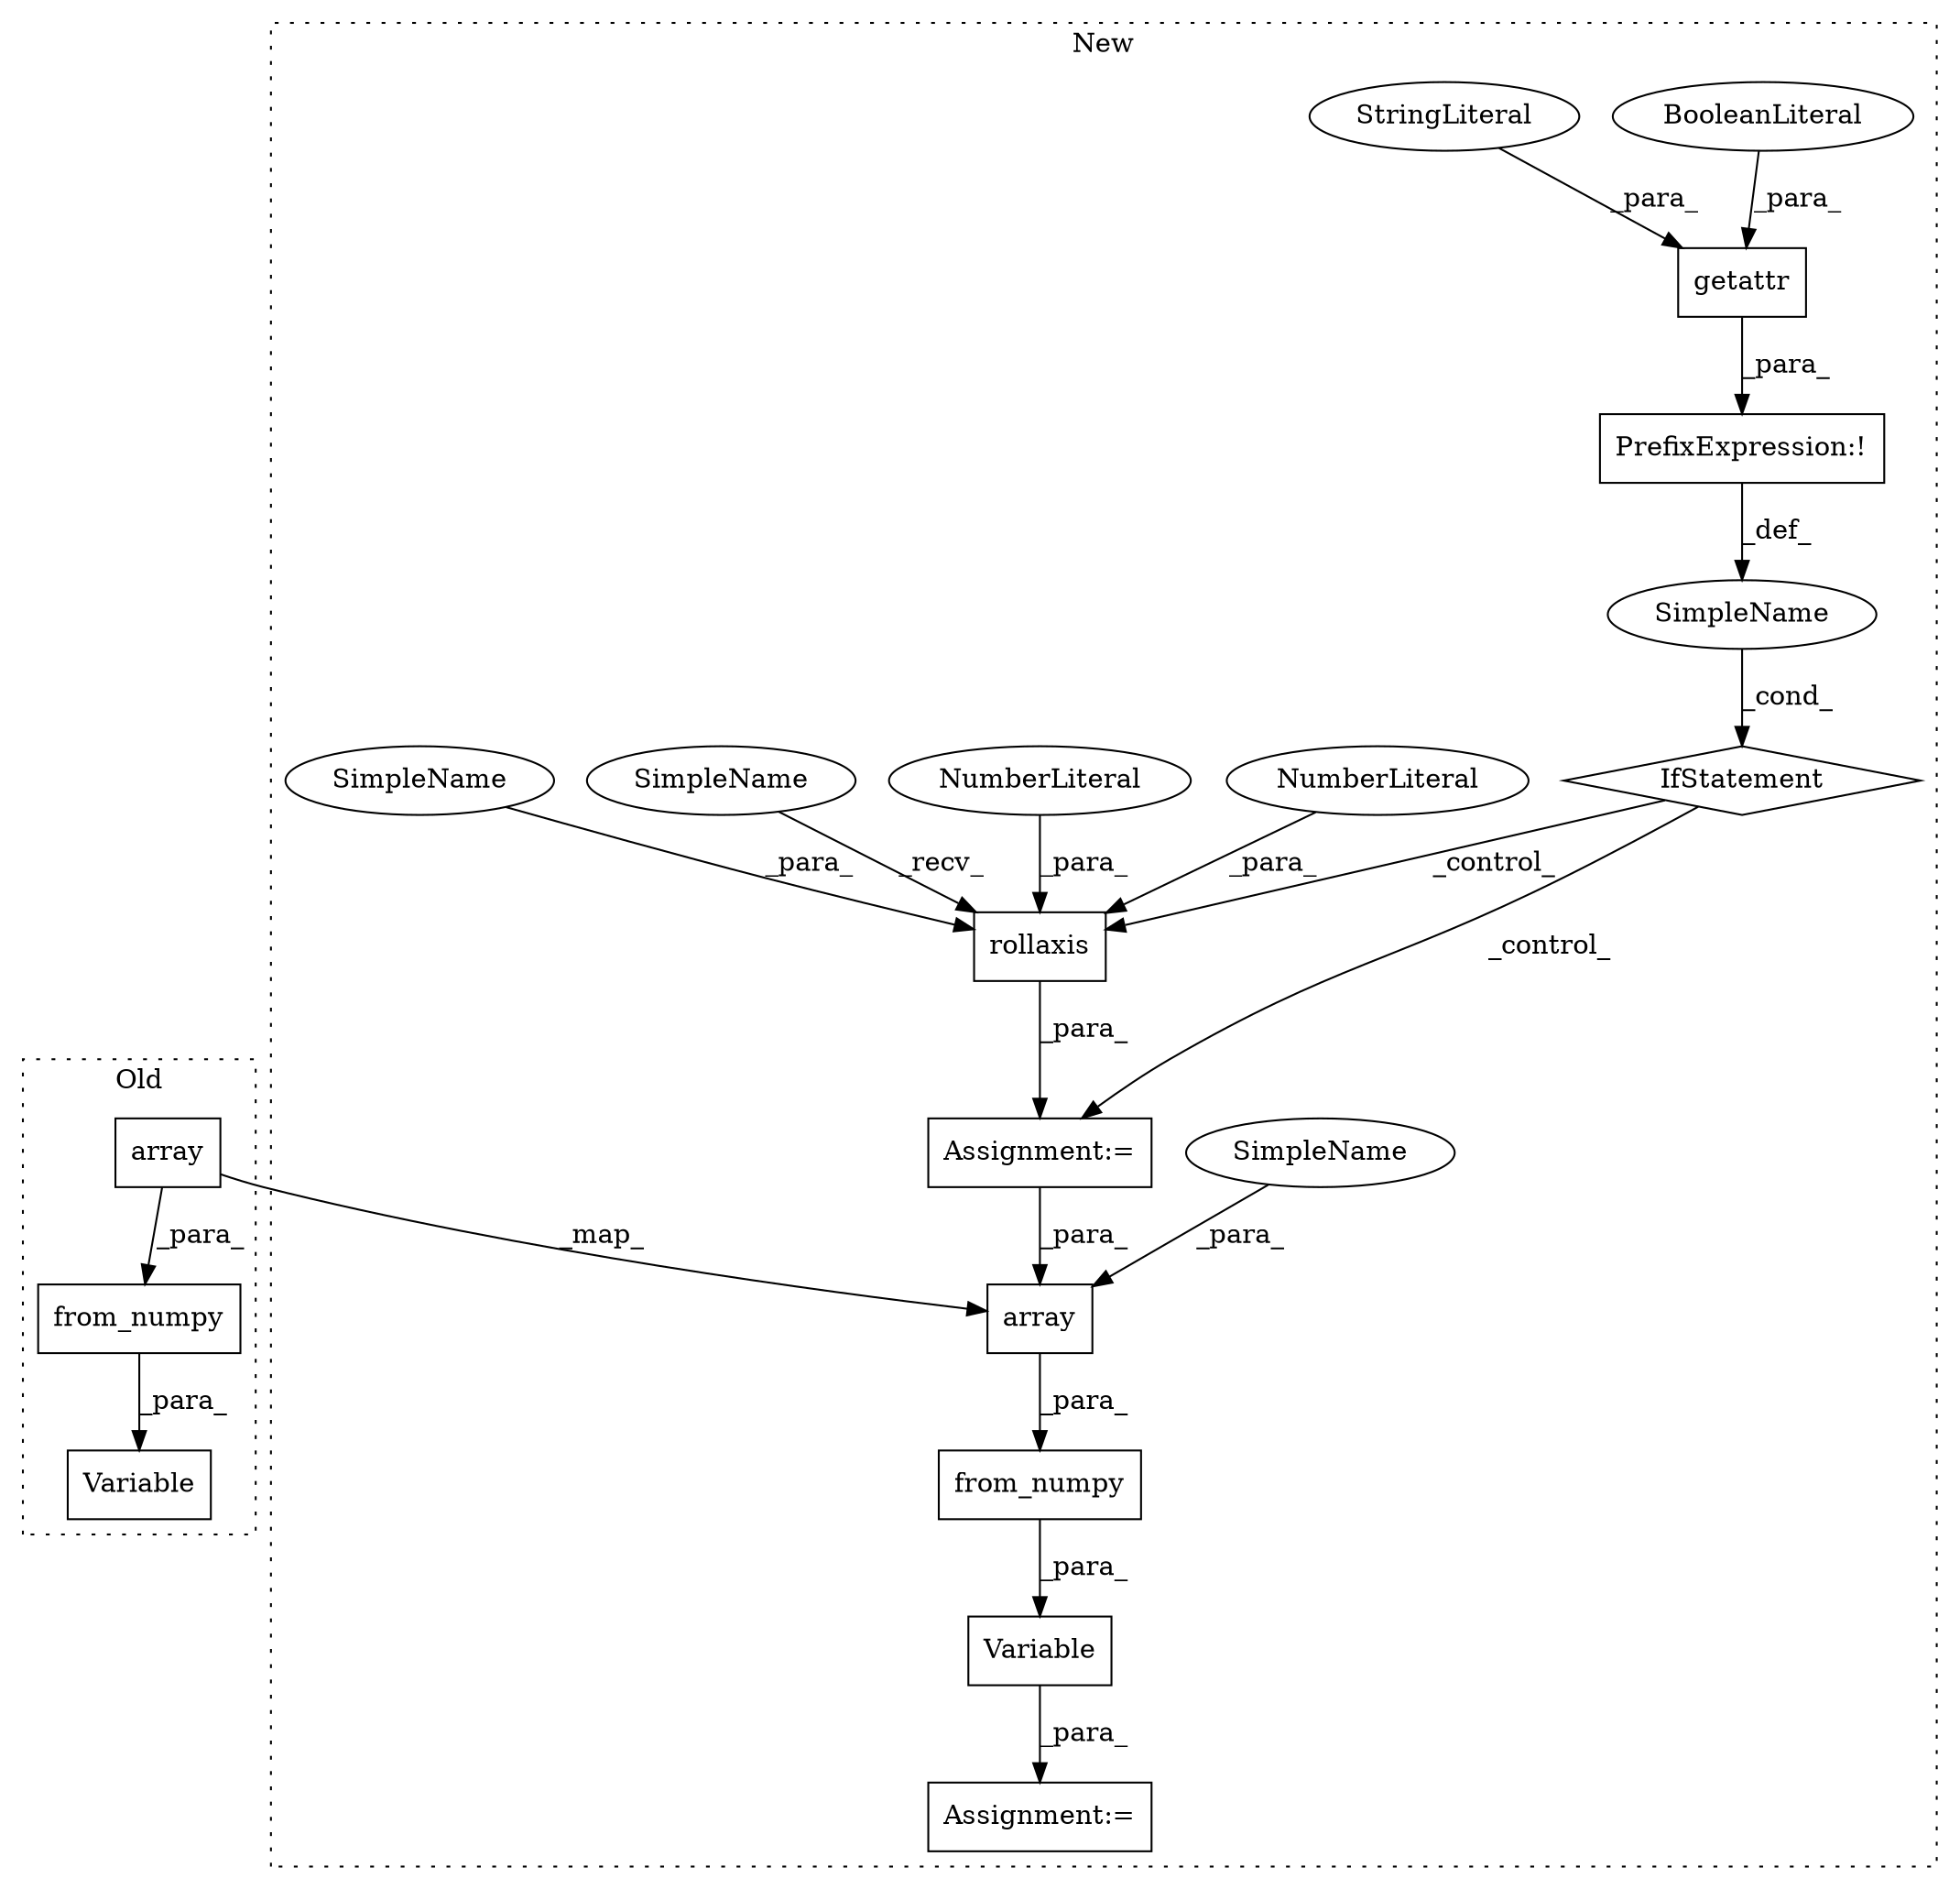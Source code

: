digraph G {
subgraph cluster0 {
1 [label="Variable" a="32" s="10131,10215" l="9,1" shape="box"];
6 [label="array" a="32" s="10163,10213" l="6,1" shape="box"];
17 [label="from_numpy" a="32" s="10146,10214" l="11,1" shape="box"];
label = "Old";
style="dotted";
}
subgraph cluster1 {
2 [label="from_numpy" a="32" s="10313,10325" l="11,1" shape="box"];
3 [label="Assignment:=" a="7" s="10297" l="1" shape="box"];
4 [label="Assignment:=" a="7" s="10214" l="1" shape="box"];
5 [label="Variable" a="32" s="10298,10326" l="9,1" shape="box"];
7 [label="array" a="32" s="10264,10285" l="6,1" shape="box"];
8 [label="PrefixExpression:!" a="38" s="10165" l="1" shape="box"];
9 [label="getattr" a="32" s="10166,10198" l="8,1" shape="box"];
10 [label="BooleanLiteral" a="9" s="10194" l="4" shape="ellipse"];
11 [label="StringLiteral" a="45" s="10180" l="13" shape="ellipse"];
12 [label="SimpleName" a="42" s="" l="" shape="ellipse"];
13 [label="IfStatement" a="25" s="10161,10199" l="4,2" shape="diamond"];
14 [label="rollaxis" a="32" s="10221,10235" l="9,1" shape="box"];
15 [label="NumberLiteral" a="34" s="10234" l="1" shape="ellipse"];
16 [label="NumberLiteral" a="34" s="10232" l="1" shape="ellipse"];
18 [label="SimpleName" a="42" s="10215" l="5" shape="ellipse"];
19 [label="SimpleName" a="42" s="10270" l="1" shape="ellipse"];
20 [label="SimpleName" a="42" s="10230" l="1" shape="ellipse"];
label = "New";
style="dotted";
}
2 -> 5 [label="_para_"];
4 -> 7 [label="_para_"];
5 -> 3 [label="_para_"];
6 -> 7 [label="_map_"];
6 -> 17 [label="_para_"];
7 -> 2 [label="_para_"];
8 -> 12 [label="_def_"];
9 -> 8 [label="_para_"];
10 -> 9 [label="_para_"];
11 -> 9 [label="_para_"];
12 -> 13 [label="_cond_"];
13 -> 4 [label="_control_"];
13 -> 14 [label="_control_"];
14 -> 4 [label="_para_"];
15 -> 14 [label="_para_"];
16 -> 14 [label="_para_"];
17 -> 1 [label="_para_"];
18 -> 14 [label="_recv_"];
19 -> 7 [label="_para_"];
20 -> 14 [label="_para_"];
}